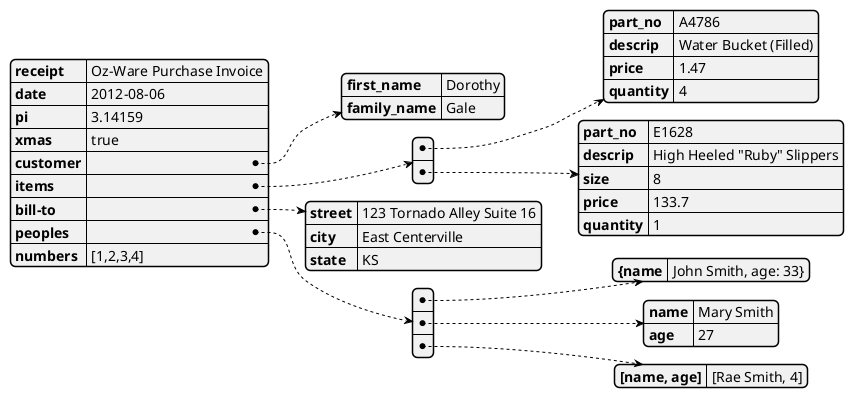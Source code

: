 @startuml yaml_test

' See https://en.wikipedia.org/wiki/YAML
' and https://plantuml.com/yaml

@startyaml
receipt:     Oz-Ware Purchase Invoice
date:        2012-08-06
pi: 3.14159
xmas: true
customer:
    first_name:   Dorothy
    family_name:  Gale
items:
    - part_no:   A4786
      descrip:   Water Bucket (Filled)
      price:     1.47
      quantity:  4

    - part_no:   E1628
      descrip:   High Heeled "Ruby" Slippers
      size:      8
      price:     133.7
      quantity:  1
bill-to:
    street: 
            123 Tornado Alley
            Suite 16
    city:   East Centerville
    state:  KS
peoples:
    - {name: John Smith, age: 33}
    - name: Mary Smith
      age: 27
    - [name, age]: [Rae Smith, 4]
numbers: [1,2,3,4]

# comment: Based on the example from https://en.wikipedia.org/wiki/YAML
# without block literal delimiting (| and >) and anchors (& and *)
# 'in-line' associative arrays and list are not supported (yet)
# 2021-01-19, plantuml.jar v1.2021.0


@endyaml

@enduml